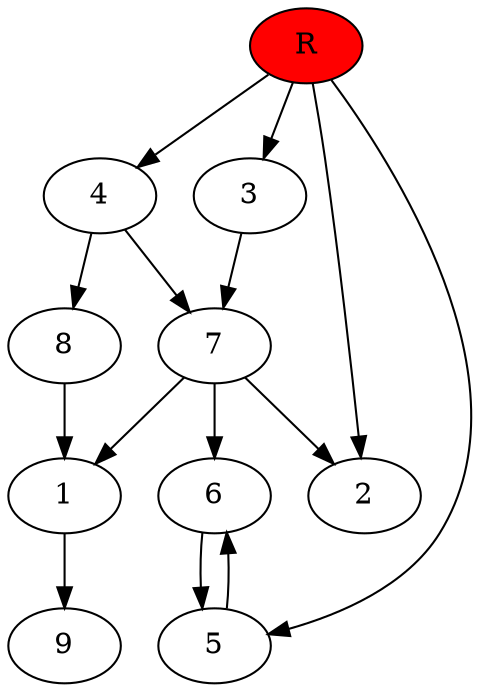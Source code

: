 digraph prb28125 {
	1
	2
	3
	4
	5
	6
	7
	8
	R [fillcolor="#ff0000" style=filled]
	1 -> 9
	3 -> 7
	4 -> 7
	4 -> 8
	5 -> 6
	6 -> 5
	7 -> 1
	7 -> 2
	7 -> 6
	8 -> 1
	R -> 2
	R -> 3
	R -> 4
	R -> 5
}
